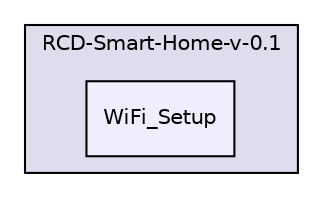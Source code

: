 digraph G {
  compound=true
  node [ fontsize=10, fontname="Helvetica"];
  edge [ labelfontsize=9, labelfontname="Helvetica"];
  subgraph clusterdir_C_3A_2FUsers_2Fjonas_2FDocuments_2FGitHub_2FRCD_2DSmart_2DHome_2Dv_2D0_2E1_2F {
    graph [ bgcolor="#ddddee", pencolor="black", label="RCD-Smart-Home-v-0.1" fontname="Helvetica", fontsize=10, URL="dir_C_3A_2FUsers_2Fjonas_2FDocuments_2FGitHub_2FRCD_2DSmart_2DHome_2Dv_2D0_2E1_2F.html"]
  dir_C_3A_2FUsers_2Fjonas_2FDocuments_2FGitHub_2FRCD_2DSmart_2DHome_2Dv_2D0_2E1_2FWiFi_5FSetup_2F [shape=box, label="WiFi_Setup", style="filled", fillcolor="#eeeeff", pencolor="black", URL="dir_C_3A_2FUsers_2Fjonas_2FDocuments_2FGitHub_2FRCD_2DSmart_2DHome_2Dv_2D0_2E1_2FWiFi_5FSetup_2F.html"];
  }
}
